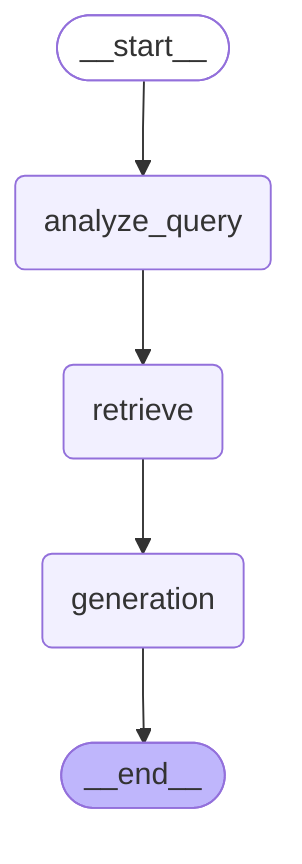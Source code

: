 ---
config:
  flowchart:
    curve: linear
---
graph TD;
	__start__([<p>__start__</p>]):::first
	analyze_query(analyze_query)
	retrieve(retrieve)
	generation(generation)
	__end__([<p>__end__</p>]):::last
	__start__ --> analyze_query;
	analyze_query --> retrieve;
	generation --> __end__;
	retrieve --> generation;
	classDef default fill:#f2f0ff,line-height:1.2
	classDef first fill-opacity:0
	classDef last fill:#bfb6fc
